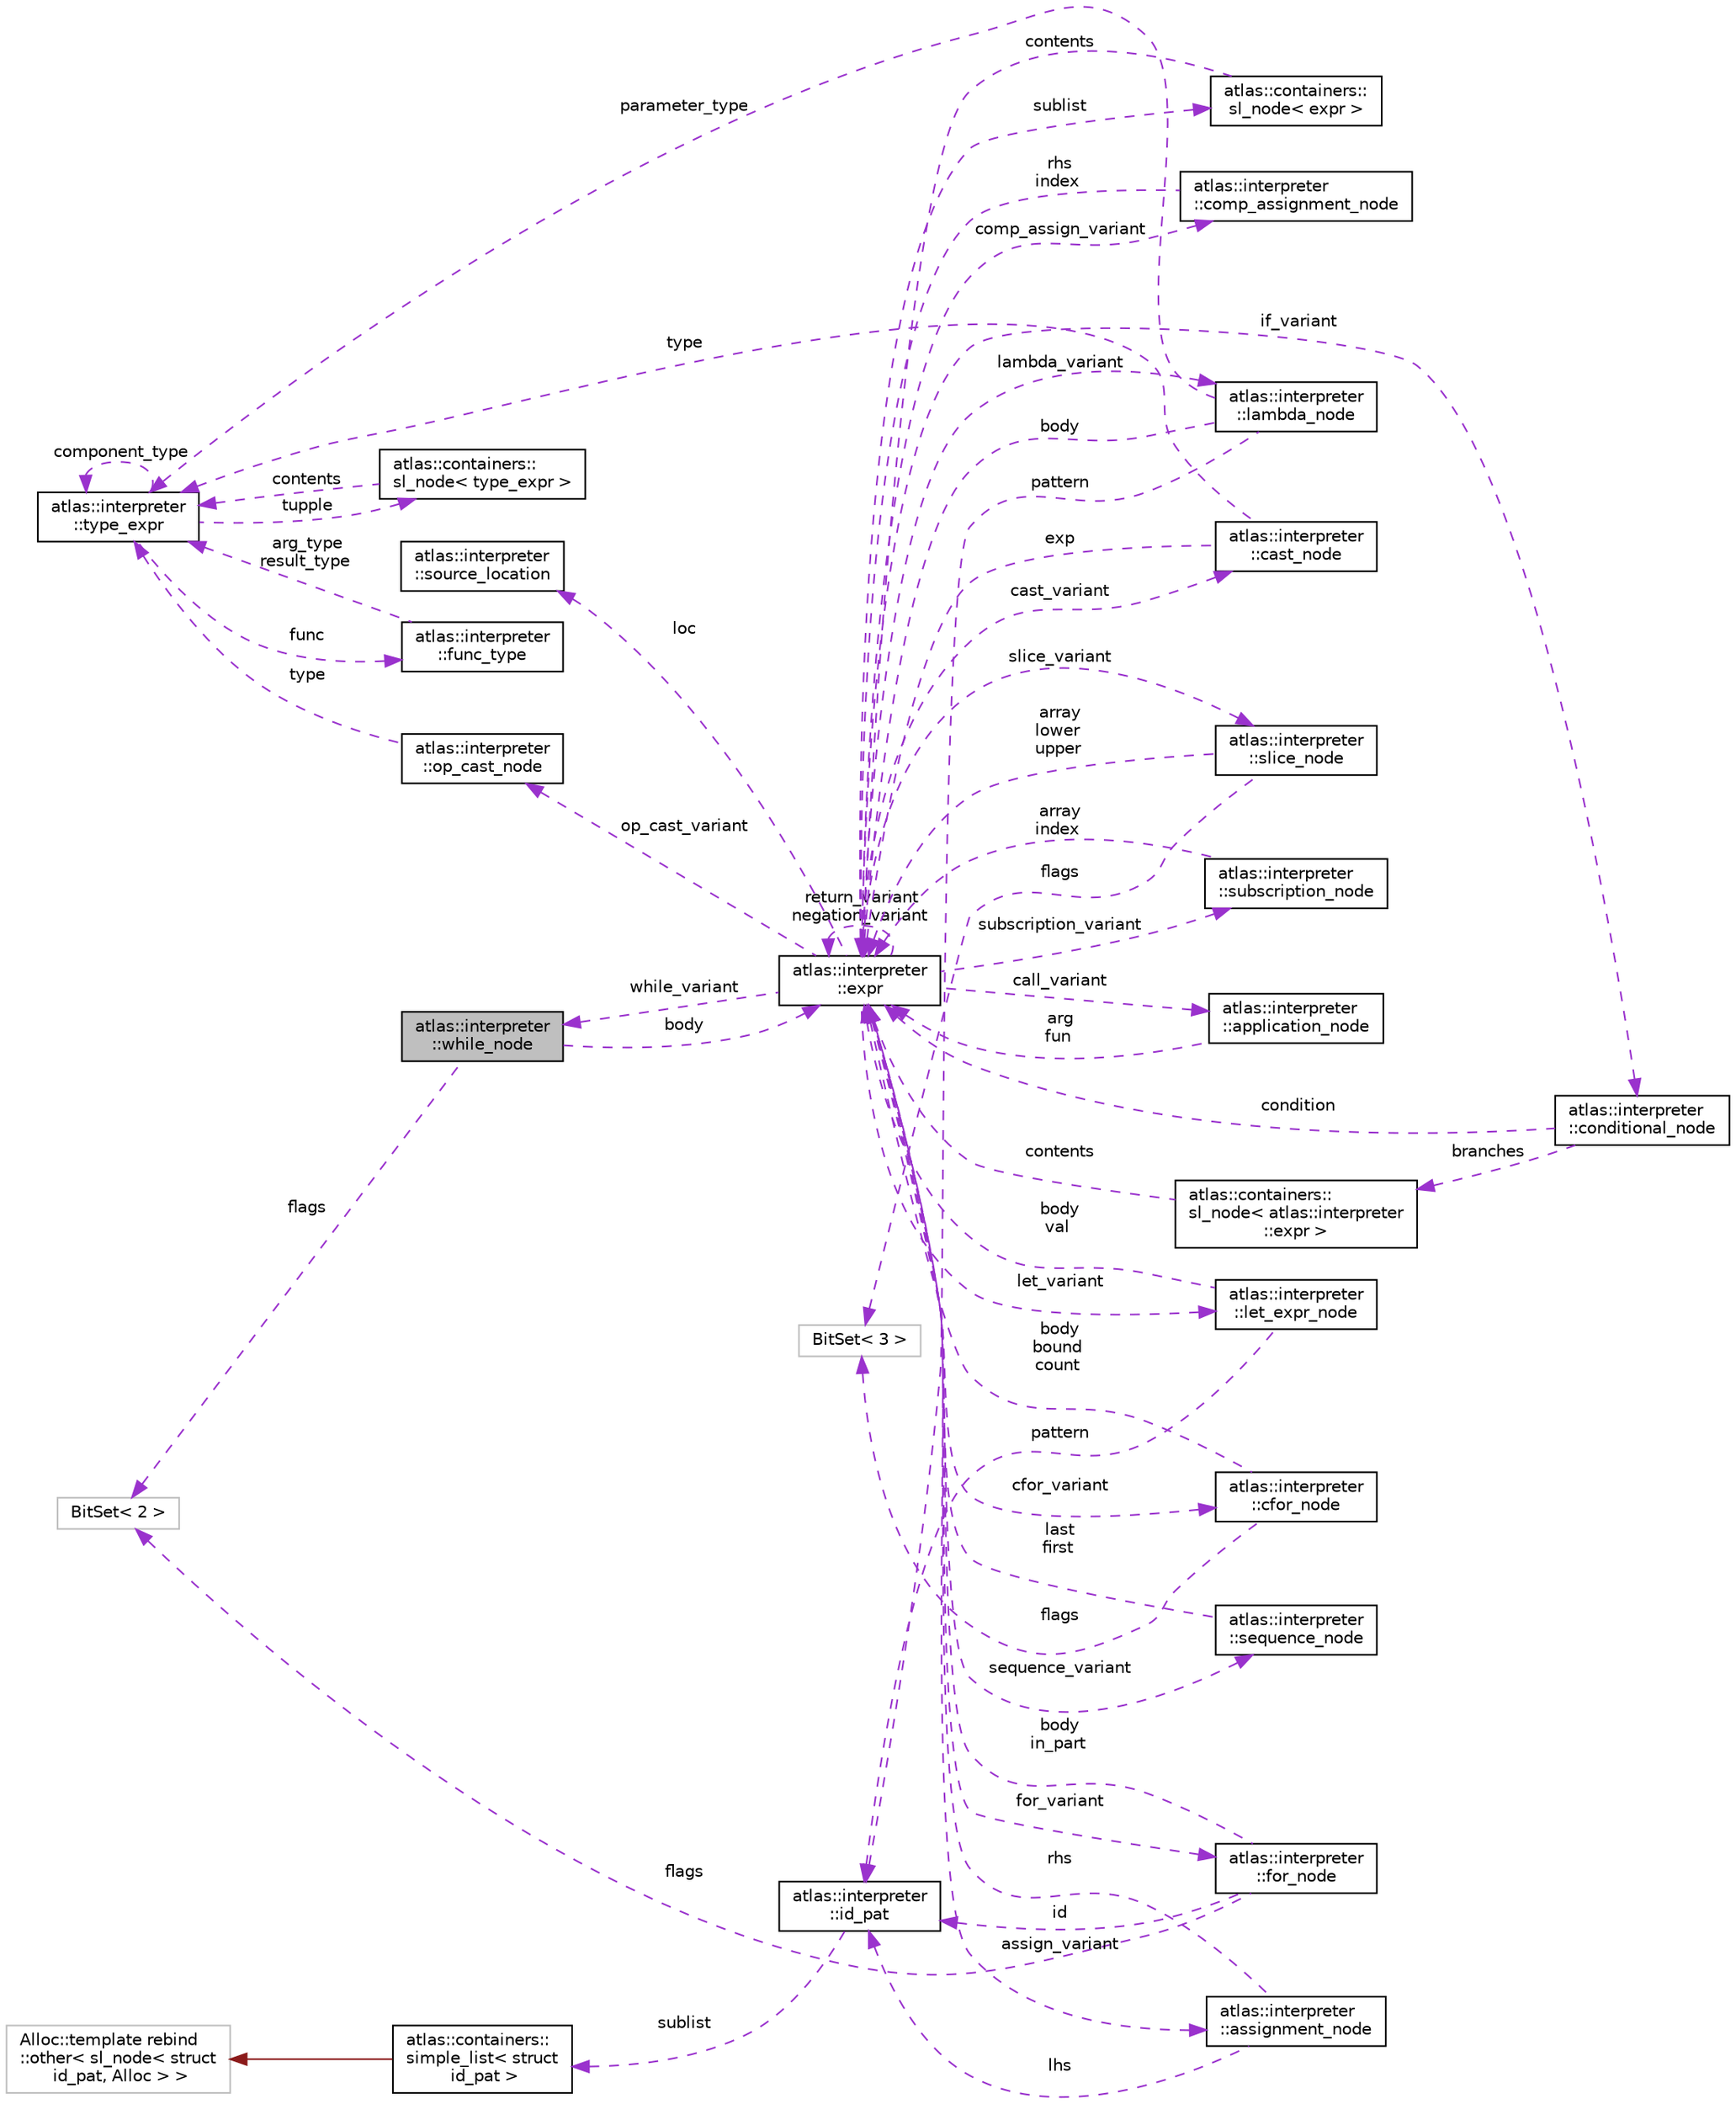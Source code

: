 digraph "atlas::interpreter::while_node"
{
  edge [fontname="Helvetica",fontsize="10",labelfontname="Helvetica",labelfontsize="10"];
  node [fontname="Helvetica",fontsize="10",shape=record];
  rankdir="LR";
  Node1 [label="atlas::interpreter\l::while_node",height=0.2,width=0.4,color="black", fillcolor="grey75", style="filled", fontcolor="black"];
  Node2 -> Node1 [dir="back",color="darkorchid3",fontsize="10",style="dashed",label=" body" ,fontname="Helvetica"];
  Node2 [label="atlas::interpreter\l::expr",height=0.2,width=0.4,color="black", fillcolor="white", style="filled",URL="$structatlas_1_1interpreter_1_1expr.html"];
  Node3 -> Node2 [dir="back",color="darkorchid3",fontsize="10",style="dashed",label=" loc" ,fontname="Helvetica"];
  Node3 [label="atlas::interpreter\l::source_location",height=0.2,width=0.4,color="black", fillcolor="white", style="filled",URL="$structatlas_1_1interpreter_1_1source__location.html"];
  Node4 -> Node2 [dir="back",color="darkorchid3",fontsize="10",style="dashed",label=" cast_variant" ,fontname="Helvetica"];
  Node4 [label="atlas::interpreter\l::cast_node",height=0.2,width=0.4,color="black", fillcolor="white", style="filled",URL="$structatlas_1_1interpreter_1_1cast__node.html"];
  Node2 -> Node4 [dir="back",color="darkorchid3",fontsize="10",style="dashed",label=" exp" ,fontname="Helvetica"];
  Node5 -> Node4 [dir="back",color="darkorchid3",fontsize="10",style="dashed",label=" type" ,fontname="Helvetica"];
  Node5 [label="atlas::interpreter\l::type_expr",height=0.2,width=0.4,color="black", fillcolor="white", style="filled",URL="$structatlas_1_1interpreter_1_1type__expr.html"];
  Node6 -> Node5 [dir="back",color="darkorchid3",fontsize="10",style="dashed",label=" func" ,fontname="Helvetica"];
  Node6 [label="atlas::interpreter\l::func_type",height=0.2,width=0.4,color="black", fillcolor="white", style="filled",URL="$structatlas_1_1interpreter_1_1func__type.html"];
  Node5 -> Node6 [dir="back",color="darkorchid3",fontsize="10",style="dashed",label=" arg_type\nresult_type" ,fontname="Helvetica"];
  Node7 -> Node5 [dir="back",color="darkorchid3",fontsize="10",style="dashed",label=" tupple" ,fontname="Helvetica"];
  Node7 [label="atlas::containers::\lsl_node\< type_expr \>",height=0.2,width=0.4,color="black", fillcolor="white", style="filled",URL="$structatlas_1_1containers_1_1sl__node.html"];
  Node5 -> Node7 [dir="back",color="darkorchid3",fontsize="10",style="dashed",label=" contents" ,fontname="Helvetica"];
  Node5 -> Node5 [dir="back",color="darkorchid3",fontsize="10",style="dashed",label=" component_type" ,fontname="Helvetica"];
  Node8 -> Node2 [dir="back",color="darkorchid3",fontsize="10",style="dashed",label=" slice_variant" ,fontname="Helvetica"];
  Node8 [label="atlas::interpreter\l::slice_node",height=0.2,width=0.4,color="black", fillcolor="white", style="filled",URL="$structatlas_1_1interpreter_1_1slice__node.html"];
  Node2 -> Node8 [dir="back",color="darkorchid3",fontsize="10",style="dashed",label=" array\nlower\nupper" ,fontname="Helvetica"];
  Node9 -> Node8 [dir="back",color="darkorchid3",fontsize="10",style="dashed",label=" flags" ,fontname="Helvetica"];
  Node9 [label="BitSet\< 3 \>",height=0.2,width=0.4,color="grey75", fillcolor="white", style="filled"];
  Node10 -> Node2 [dir="back",color="darkorchid3",fontsize="10",style="dashed",label=" op_cast_variant" ,fontname="Helvetica"];
  Node10 [label="atlas::interpreter\l::op_cast_node",height=0.2,width=0.4,color="black", fillcolor="white", style="filled",URL="$structatlas_1_1interpreter_1_1op__cast__node.html"];
  Node5 -> Node10 [dir="back",color="darkorchid3",fontsize="10",style="dashed",label=" type" ,fontname="Helvetica"];
  Node11 -> Node2 [dir="back",color="darkorchid3",fontsize="10",style="dashed",label=" subscription_variant" ,fontname="Helvetica"];
  Node11 [label="atlas::interpreter\l::subscription_node",height=0.2,width=0.4,color="black", fillcolor="white", style="filled",URL="$structatlas_1_1interpreter_1_1subscription__node.html"];
  Node2 -> Node11 [dir="back",color="darkorchid3",fontsize="10",style="dashed",label=" array\nindex" ,fontname="Helvetica"];
  Node12 -> Node2 [dir="back",color="darkorchid3",fontsize="10",style="dashed",label=" let_variant" ,fontname="Helvetica"];
  Node12 [label="atlas::interpreter\l::let_expr_node",height=0.2,width=0.4,color="black", fillcolor="white", style="filled",URL="$structatlas_1_1interpreter_1_1let__expr__node.html"];
  Node13 -> Node12 [dir="back",color="darkorchid3",fontsize="10",style="dashed",label=" pattern" ,fontname="Helvetica"];
  Node13 [label="atlas::interpreter\l::id_pat",height=0.2,width=0.4,color="black", fillcolor="white", style="filled",URL="$structatlas_1_1interpreter_1_1id__pat.html"];
  Node14 -> Node13 [dir="back",color="darkorchid3",fontsize="10",style="dashed",label=" sublist" ,fontname="Helvetica"];
  Node14 [label="atlas::containers::\lsimple_list\< struct\l id_pat \>",height=0.2,width=0.4,color="black", fillcolor="white", style="filled",URL="$classatlas_1_1containers_1_1simple__list.html"];
  Node15 -> Node14 [dir="back",color="firebrick4",fontsize="10",style="solid",fontname="Helvetica"];
  Node15 [label="Alloc::template rebind\l::other\< sl_node\< struct\l id_pat, Alloc \> \>",height=0.2,width=0.4,color="grey75", fillcolor="white", style="filled"];
  Node2 -> Node12 [dir="back",color="darkorchid3",fontsize="10",style="dashed",label=" body\nval" ,fontname="Helvetica"];
  Node16 -> Node2 [dir="back",color="darkorchid3",fontsize="10",style="dashed",label=" cfor_variant" ,fontname="Helvetica"];
  Node16 [label="atlas::interpreter\l::cfor_node",height=0.2,width=0.4,color="black", fillcolor="white", style="filled",URL="$structatlas_1_1interpreter_1_1cfor__node.html"];
  Node2 -> Node16 [dir="back",color="darkorchid3",fontsize="10",style="dashed",label=" body\nbound\ncount" ,fontname="Helvetica"];
  Node9 -> Node16 [dir="back",color="darkorchid3",fontsize="10",style="dashed",label=" flags" ,fontname="Helvetica"];
  Node17 -> Node2 [dir="back",color="darkorchid3",fontsize="10",style="dashed",label=" for_variant" ,fontname="Helvetica"];
  Node17 [label="atlas::interpreter\l::for_node",height=0.2,width=0.4,color="black", fillcolor="white", style="filled",URL="$structatlas_1_1interpreter_1_1for__node.html"];
  Node13 -> Node17 [dir="back",color="darkorchid3",fontsize="10",style="dashed",label=" id" ,fontname="Helvetica"];
  Node2 -> Node17 [dir="back",color="darkorchid3",fontsize="10",style="dashed",label=" body\nin_part" ,fontname="Helvetica"];
  Node18 -> Node17 [dir="back",color="darkorchid3",fontsize="10",style="dashed",label=" flags" ,fontname="Helvetica"];
  Node18 [label="BitSet\< 2 \>",height=0.2,width=0.4,color="grey75", fillcolor="white", style="filled"];
  Node19 -> Node2 [dir="back",color="darkorchid3",fontsize="10",style="dashed",label=" if_variant" ,fontname="Helvetica"];
  Node19 [label="atlas::interpreter\l::conditional_node",height=0.2,width=0.4,color="black", fillcolor="white", style="filled",URL="$structatlas_1_1interpreter_1_1conditional__node.html"];
  Node20 -> Node19 [dir="back",color="darkorchid3",fontsize="10",style="dashed",label=" branches" ,fontname="Helvetica"];
  Node20 [label="atlas::containers::\lsl_node\< atlas::interpreter\l::expr \>",height=0.2,width=0.4,color="black", fillcolor="white", style="filled",URL="$structatlas_1_1containers_1_1sl__node.html"];
  Node2 -> Node20 [dir="back",color="darkorchid3",fontsize="10",style="dashed",label=" contents" ,fontname="Helvetica"];
  Node2 -> Node19 [dir="back",color="darkorchid3",fontsize="10",style="dashed",label=" condition" ,fontname="Helvetica"];
  Node21 -> Node2 [dir="back",color="darkorchid3",fontsize="10",style="dashed",label=" sequence_variant" ,fontname="Helvetica"];
  Node21 [label="atlas::interpreter\l::sequence_node",height=0.2,width=0.4,color="black", fillcolor="white", style="filled",URL="$structatlas_1_1interpreter_1_1sequence__node.html"];
  Node2 -> Node21 [dir="back",color="darkorchid3",fontsize="10",style="dashed",label=" last\nfirst" ,fontname="Helvetica"];
  Node1 -> Node2 [dir="back",color="darkorchid3",fontsize="10",style="dashed",label=" while_variant" ,fontname="Helvetica"];
  Node22 -> Node2 [dir="back",color="darkorchid3",fontsize="10",style="dashed",label=" assign_variant" ,fontname="Helvetica"];
  Node22 [label="atlas::interpreter\l::assignment_node",height=0.2,width=0.4,color="black", fillcolor="white", style="filled",URL="$structatlas_1_1interpreter_1_1assignment__node.html"];
  Node13 -> Node22 [dir="back",color="darkorchid3",fontsize="10",style="dashed",label=" lhs" ,fontname="Helvetica"];
  Node2 -> Node22 [dir="back",color="darkorchid3",fontsize="10",style="dashed",label=" rhs" ,fontname="Helvetica"];
  Node2 -> Node2 [dir="back",color="darkorchid3",fontsize="10",style="dashed",label=" return_variant\nnegation_variant" ,fontname="Helvetica"];
  Node23 -> Node2 [dir="back",color="darkorchid3",fontsize="10",style="dashed",label=" call_variant" ,fontname="Helvetica"];
  Node23 [label="atlas::interpreter\l::application_node",height=0.2,width=0.4,color="black", fillcolor="white", style="filled",URL="$structatlas_1_1interpreter_1_1application__node.html"];
  Node2 -> Node23 [dir="back",color="darkorchid3",fontsize="10",style="dashed",label=" arg\nfun" ,fontname="Helvetica"];
  Node24 -> Node2 [dir="back",color="darkorchid3",fontsize="10",style="dashed",label=" sublist" ,fontname="Helvetica"];
  Node24 [label="atlas::containers::\lsl_node\< expr \>",height=0.2,width=0.4,color="black", fillcolor="white", style="filled",URL="$structatlas_1_1containers_1_1sl__node.html"];
  Node2 -> Node24 [dir="back",color="darkorchid3",fontsize="10",style="dashed",label=" contents" ,fontname="Helvetica"];
  Node25 -> Node2 [dir="back",color="darkorchid3",fontsize="10",style="dashed",label=" lambda_variant" ,fontname="Helvetica"];
  Node25 [label="atlas::interpreter\l::lambda_node",height=0.2,width=0.4,color="black", fillcolor="white", style="filled",URL="$structatlas_1_1interpreter_1_1lambda__node.html"];
  Node13 -> Node25 [dir="back",color="darkorchid3",fontsize="10",style="dashed",label=" pattern" ,fontname="Helvetica"];
  Node2 -> Node25 [dir="back",color="darkorchid3",fontsize="10",style="dashed",label=" body" ,fontname="Helvetica"];
  Node5 -> Node25 [dir="back",color="darkorchid3",fontsize="10",style="dashed",label=" parameter_type" ,fontname="Helvetica"];
  Node26 -> Node2 [dir="back",color="darkorchid3",fontsize="10",style="dashed",label=" comp_assign_variant" ,fontname="Helvetica"];
  Node26 [label="atlas::interpreter\l::comp_assignment_node",height=0.2,width=0.4,color="black", fillcolor="white", style="filled",URL="$structatlas_1_1interpreter_1_1comp__assignment__node.html"];
  Node2 -> Node26 [dir="back",color="darkorchid3",fontsize="10",style="dashed",label=" rhs\nindex" ,fontname="Helvetica"];
  Node18 -> Node1 [dir="back",color="darkorchid3",fontsize="10",style="dashed",label=" flags" ,fontname="Helvetica"];
}
